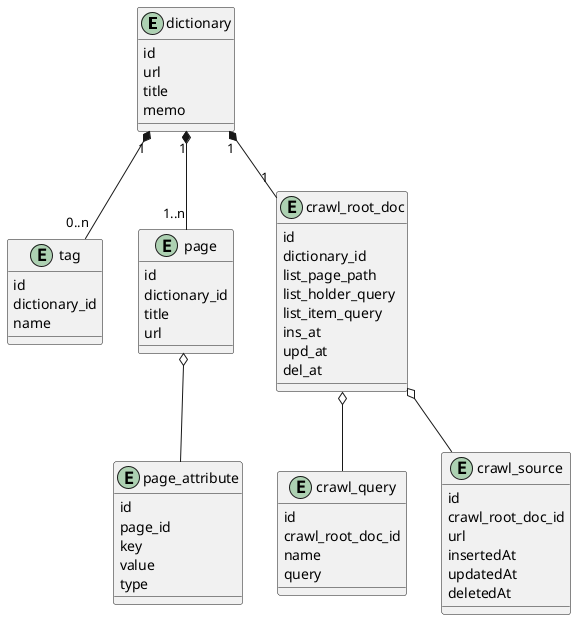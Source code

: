 @startuml

entity dictionary {
    id
    url
    title
    memo
}

entity tag {
    id
    dictionary_id
    name
}

' --------------------------------------------------
' crawl data
' --------------------------------------------------
entity page {
    id
    dictionary_id
    title
    url
}

entity page_attribute {
    id
    page_id
    key
    value
    type
}


' --------------------------------------------------
' crawl query
' --------------------------------------------------
entity crawl_root_doc {
    id
    dictionary_id
    list_page_path
    list_holder_query
    list_item_query
    ins_at
    upd_at
    del_at
}

entity crawl_query {
    id
    crawl_root_doc_id
    name
    query
}

entity crawl_source {
    id
    crawl_root_doc_id
    url
    insertedAt
    updatedAt
    deletedAt
}

dictionary "1" *--  "0..n" tag
dictionary "1" *-- "1..n" page
page o-- page_attribute
dictionary "1" *-- "1" crawl_root_doc
crawl_root_doc o-- crawl_source
crawl_root_doc o-- crawl_query

@enduml